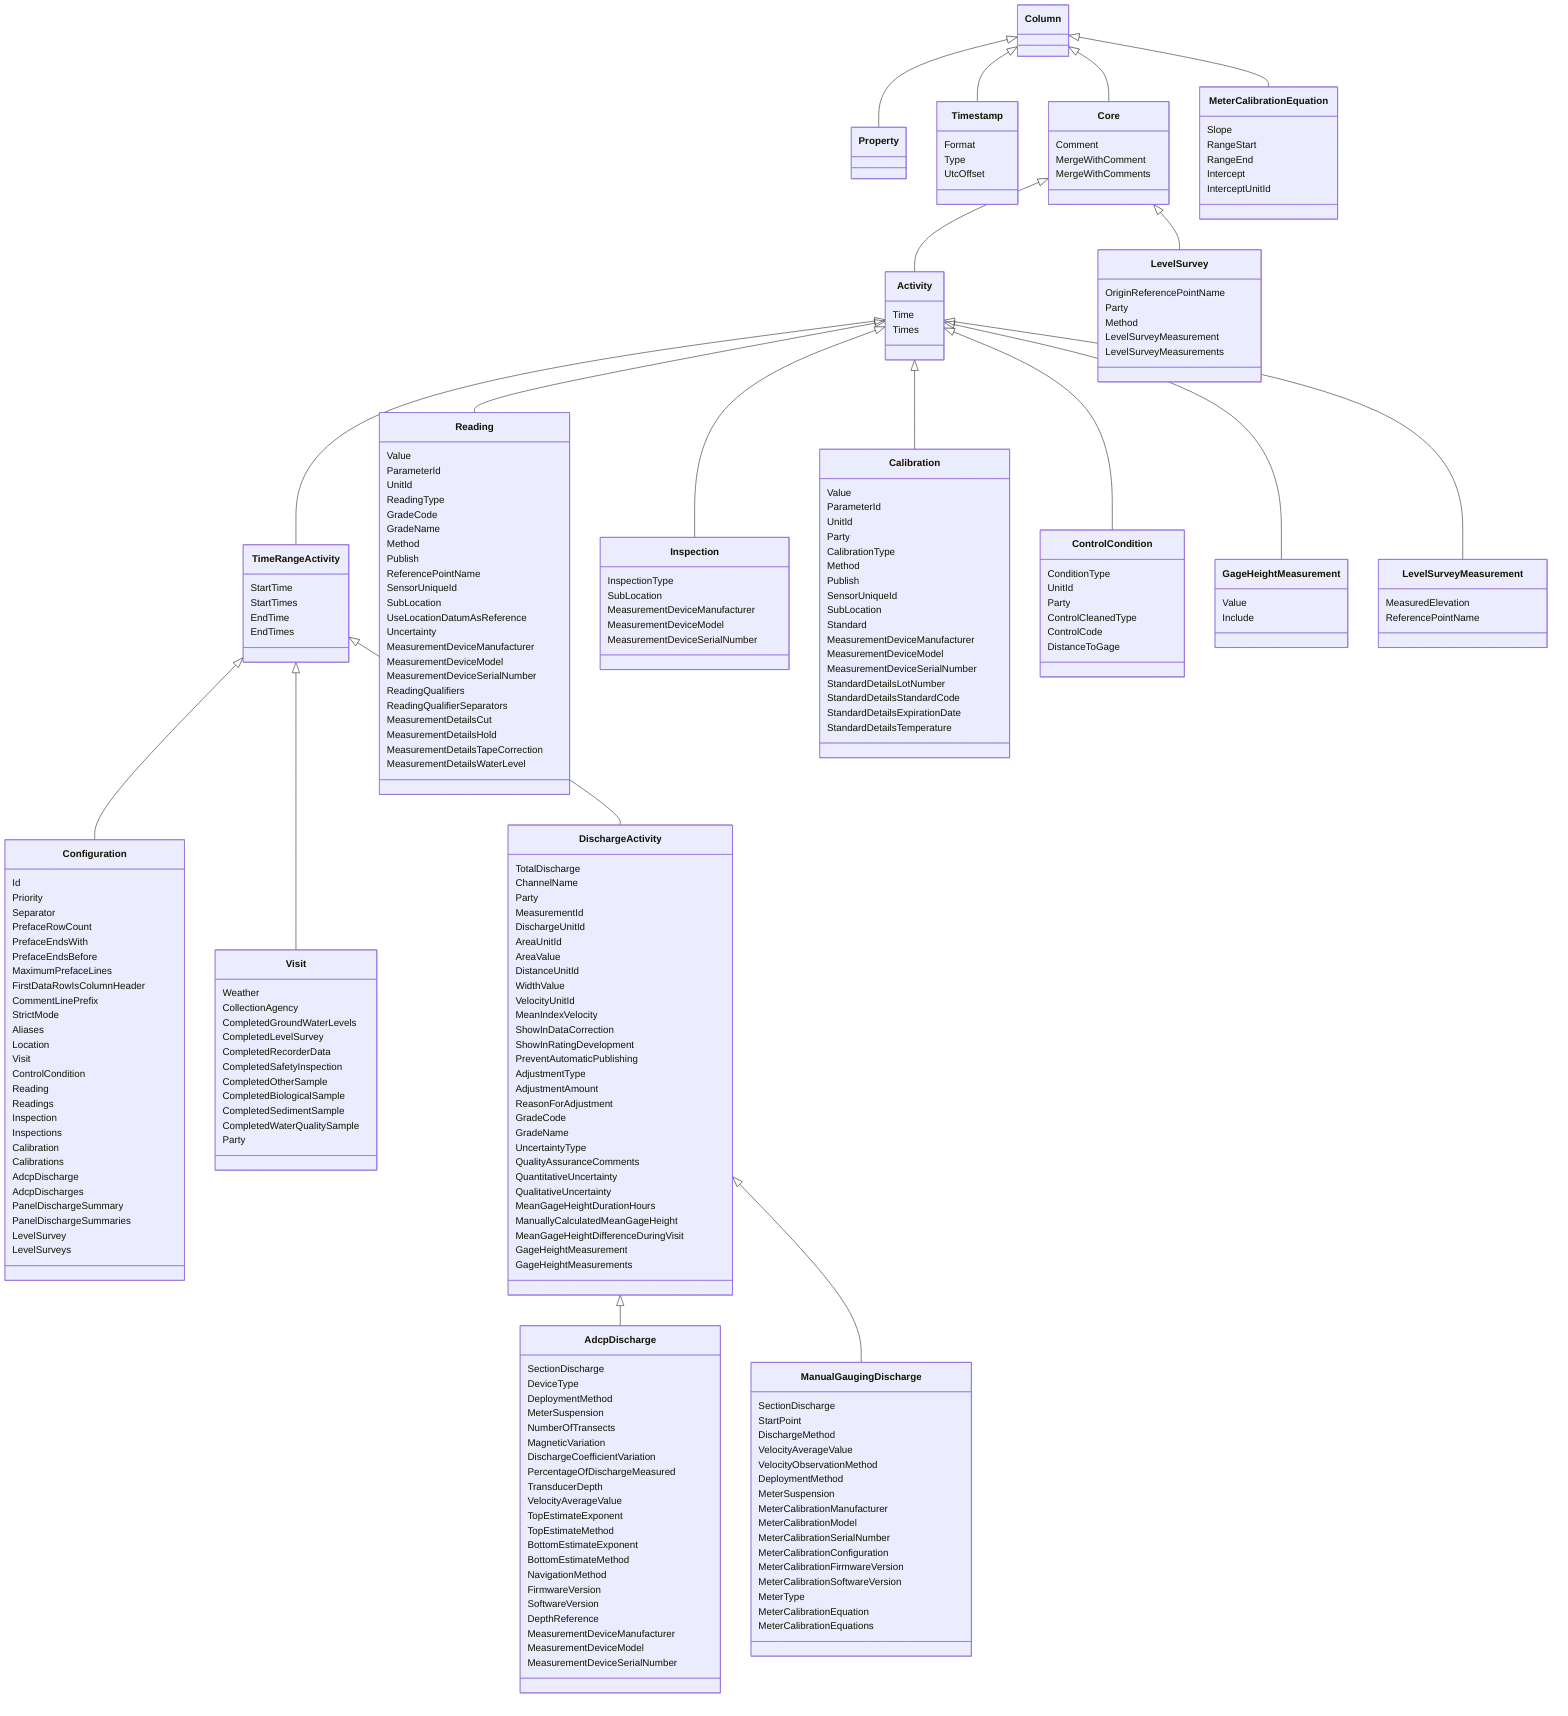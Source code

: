 classDiagram

  TimeRangeActivity <|-- Configuration
  class Configuration {
    Id
    Priority
    Separator
    PrefaceRowCount
    PrefaceEndsWith
    PrefaceEndsBefore
    MaximumPrefaceLines
    FirstDataRowIsColumnHeader
    CommentLinePrefix
    StrictMode
    Aliases
    Location
    Visit
    ControlCondition
    Reading
    Readings
    Inspection
    Inspections
    Calibration
    Calibrations
    AdcpDischarge
    AdcpDischarges
    PanelDischargeSummary
    PanelDischargeSummaries
    LevelSurvey
    LevelSurveys
  }
  link Configuration "https://github.com/AquaticInformatics/tabular-field-data-plugin/wiki/Configuration" "See Configuration details"

  Column <|-- Property
  class Property {
  }
  link Property "https://github.com/AquaticInformatics/tabular-field-data-plugin/wiki/Property" "See Property details"

  Column <|-- Timestamp
  class Timestamp {
    Format
    Type
    UtcOffset
  }
  link Timestamp "https://github.com/AquaticInformatics/tabular-field-data-plugin/wiki/Timestamp" "See Timestamp details"

  Column <|-- Core
  class Core {
    Comment
    MergeWithComment
    MergeWithComments
  }
  link Core "https://github.com/AquaticInformatics/tabular-field-data-plugin/wiki/Core" "See Core details"

  Core <|-- Activity
  class Activity {
    Time
    Times
  }
  link Activity "https://github.com/AquaticInformatics/tabular-field-data-plugin/wiki/Activity" "See Activity details"

  Activity <|-- TimeRangeActivity
  class TimeRangeActivity {
    StartTime
    StartTimes
    EndTime
    EndTimes
  }
  link TimeRangeActivity "https://github.com/AquaticInformatics/tabular-field-data-plugin/wiki/TimeRangeActivity" "See TimeRangeActivity details"

  TimeRangeActivity <|-- Visit
  class Visit {
    Weather
    CollectionAgency
    CompletedGroundWaterLevels
    CompletedLevelSurvey
    CompletedRecorderData
    CompletedSafetyInspection
    CompletedOtherSample
    CompletedBiologicalSample
    CompletedSedimentSample
    CompletedWaterQualitySample
    Party
  }
  link Visit "https://github.com/AquaticInformatics/tabular-field-data-plugin/wiki/Visit" "See Visit details"

  Activity <|-- Reading
  class Reading {
    Value
    ParameterId
    UnitId
    ReadingType
    GradeCode
    GradeName
    Method
    Publish
    ReferencePointName
    SensorUniqueId
    SubLocation
    UseLocationDatumAsReference
    Uncertainty
    MeasurementDeviceManufacturer
    MeasurementDeviceModel
    MeasurementDeviceSerialNumber
    ReadingQualifiers
    ReadingQualifierSeparators
    MeasurementDetailsCut
    MeasurementDetailsHold
    MeasurementDetailsTapeCorrection
    MeasurementDetailsWaterLevel
  }
  link Reading "https://github.com/AquaticInformatics/tabular-field-data-plugin/wiki/Reading" "See Reading details"

  Activity <|-- Inspection
  class Inspection {
    InspectionType
    SubLocation
    MeasurementDeviceManufacturer
    MeasurementDeviceModel
    MeasurementDeviceSerialNumber
  }
  link Inspection "https://github.com/AquaticInformatics/tabular-field-data-plugin/wiki/Inspection" "See Inspection details"

  Activity <|-- Calibration
  class Calibration {
    Value
    ParameterId
    UnitId
    Party
    CalibrationType
    Method
    Publish
    SensorUniqueId
    SubLocation
    Standard
    MeasurementDeviceManufacturer
    MeasurementDeviceModel
    MeasurementDeviceSerialNumber
    StandardDetailsLotNumber
    StandardDetailsStandardCode
    StandardDetailsExpirationDate
    StandardDetailsTemperature
  }
  link Calibration "https://github.com/AquaticInformatics/tabular-field-data-plugin/wiki/Calibration" "See Calibration details"

  Activity <|-- ControlCondition
  class ControlCondition {
    ConditionType
    UnitId
    Party
    ControlCleanedType
    ControlCode
    DistanceToGage
  }
  link ControlCondition "https://github.com/AquaticInformatics/tabular-field-data-plugin/wiki/ControlCondition" "See ControlCondition details"

  TimeRangeActivity <|-- DischargeActivity
  class DischargeActivity {
    TotalDischarge
    ChannelName
    Party
    MeasurementId
    DischargeUnitId
    AreaUnitId
    AreaValue
    DistanceUnitId
    WidthValue
    VelocityUnitId
    MeanIndexVelocity
    ShowInDataCorrection
    ShowInRatingDevelopment
    PreventAutomaticPublishing
    AdjustmentType
    AdjustmentAmount
    ReasonForAdjustment
    GradeCode
    GradeName
    UncertaintyType
    QualityAssuranceComments
    QuantitativeUncertainty
    QualitativeUncertainty
    MeanGageHeightDurationHours
    ManuallyCalculatedMeanGageHeight
    MeanGageHeightDifferenceDuringVisit
    GageHeightMeasurement
    GageHeightMeasurements
  }
  link DischargeActivity "https://github.com/AquaticInformatics/tabular-field-data-plugin/wiki/DischargeActivity" "See DischargeActivity details"

  Activity <|-- GageHeightMeasurement
  class GageHeightMeasurement {
    Value
    Include
  }
  link GageHeightMeasurement "https://github.com/AquaticInformatics/tabular-field-data-plugin/wiki/GageHeightMeasurement" "See GageHeightMeasurement details"

  DischargeActivity <|-- AdcpDischarge
  class AdcpDischarge {
    SectionDischarge
    DeviceType
    DeploymentMethod
    MeterSuspension
    NumberOfTransects
    MagneticVariation
    DischargeCoefficientVariation
    PercentageOfDischargeMeasured
    TransducerDepth
    VelocityAverageValue
    TopEstimateExponent
    TopEstimateMethod
    BottomEstimateExponent
    BottomEstimateMethod
    NavigationMethod
    FirmwareVersion
    SoftwareVersion
    DepthReference
    MeasurementDeviceManufacturer
    MeasurementDeviceModel
    MeasurementDeviceSerialNumber
  }
  link AdcpDischarge "https://github.com/AquaticInformatics/tabular-field-data-plugin/wiki/AdcpDischarge" "See AdcpDischarge details"

  DischargeActivity <|-- ManualGaugingDischarge
  class ManualGaugingDischarge {
    SectionDischarge
    StartPoint
    DischargeMethod
    VelocityAverageValue
    VelocityObservationMethod
    DeploymentMethod
    MeterSuspension
    MeterCalibrationManufacturer
    MeterCalibrationModel
    MeterCalibrationSerialNumber
    MeterCalibrationConfiguration
    MeterCalibrationFirmwareVersion
    MeterCalibrationSoftwareVersion
    MeterType
    MeterCalibrationEquation
    MeterCalibrationEquations
  }
  link ManualGaugingDischarge "https://github.com/AquaticInformatics/tabular-field-data-plugin/wiki/ManualGaugingDischarge" "See ManualGaugingDischarge details"

  Column <|-- MeterCalibrationEquation
  class MeterCalibrationEquation {
    Slope
    RangeStart
    RangeEnd
    Intercept
    InterceptUnitId
  }
  link MeterCalibrationEquation "https://github.com/AquaticInformatics/tabular-field-data-plugin/wiki/MeterCalibrationEquation" "See MeterCalibrationEquation details"

  Core <|-- LevelSurvey
  class LevelSurvey {
    OriginReferencePointName
    Party
    Method
    LevelSurveyMeasurement
    LevelSurveyMeasurements
  }
  link LevelSurvey "https://github.com/AquaticInformatics/tabular-field-data-plugin/wiki/LevelSurvey" "See LevelSurvey details"

  Activity <|-- LevelSurveyMeasurement
  class LevelSurveyMeasurement {
    MeasuredElevation
    ReferencePointName
  }
  link LevelSurveyMeasurement "https://github.com/AquaticInformatics/tabular-field-data-plugin/wiki/LevelSurveyMeasurement" "See LevelSurveyMeasurement details"